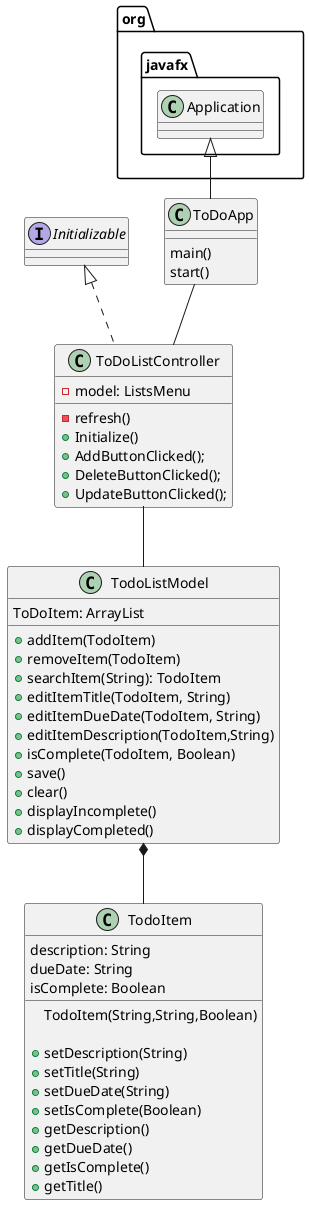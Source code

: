 @startuml
'https://plantuml.com/class-diagram
class ToDoApp extends org.javafx.Application{
    main()
    start()
}
class ToDoListController implements Initializable{
    -model: ListsMenu
    -refresh()
    'GUI event handlers
    +Initialize()
    +AddButtonClicked();
    +DeleteButtonClicked();
    +UpdateButtonClicked();
}

class TodoListModel{
    ToDoItem: ArrayList

    +addItem(TodoItem)
    +removeItem(TodoItem)
    +searchItem(String): TodoItem
    +editItemTitle(TodoItem, String)
    +editItemDueDate(TodoItem, String)
    +editItemDescription(TodoItem,String)
    +isComplete(TodoItem, Boolean)
    +save()
    +clear()
    +displayIncomplete()
    +displayCompleted()
}
class TodoItem{
    description: String
    dueDate: String
    isComplete: Boolean


    TodoItem(String,String,Boolean)

    +setDescription(String)
    +setTitle(String)
    +setDueDate(String)
    +setIsComplete(Boolean)
    +getDescription()
    +getDueDate()
    +getIsComplete()
    +getTitle()

}


ToDoApp -- ToDoListController
ToDoListController -- TodoListModel
TodoListModel *-- TodoItem
@enduml